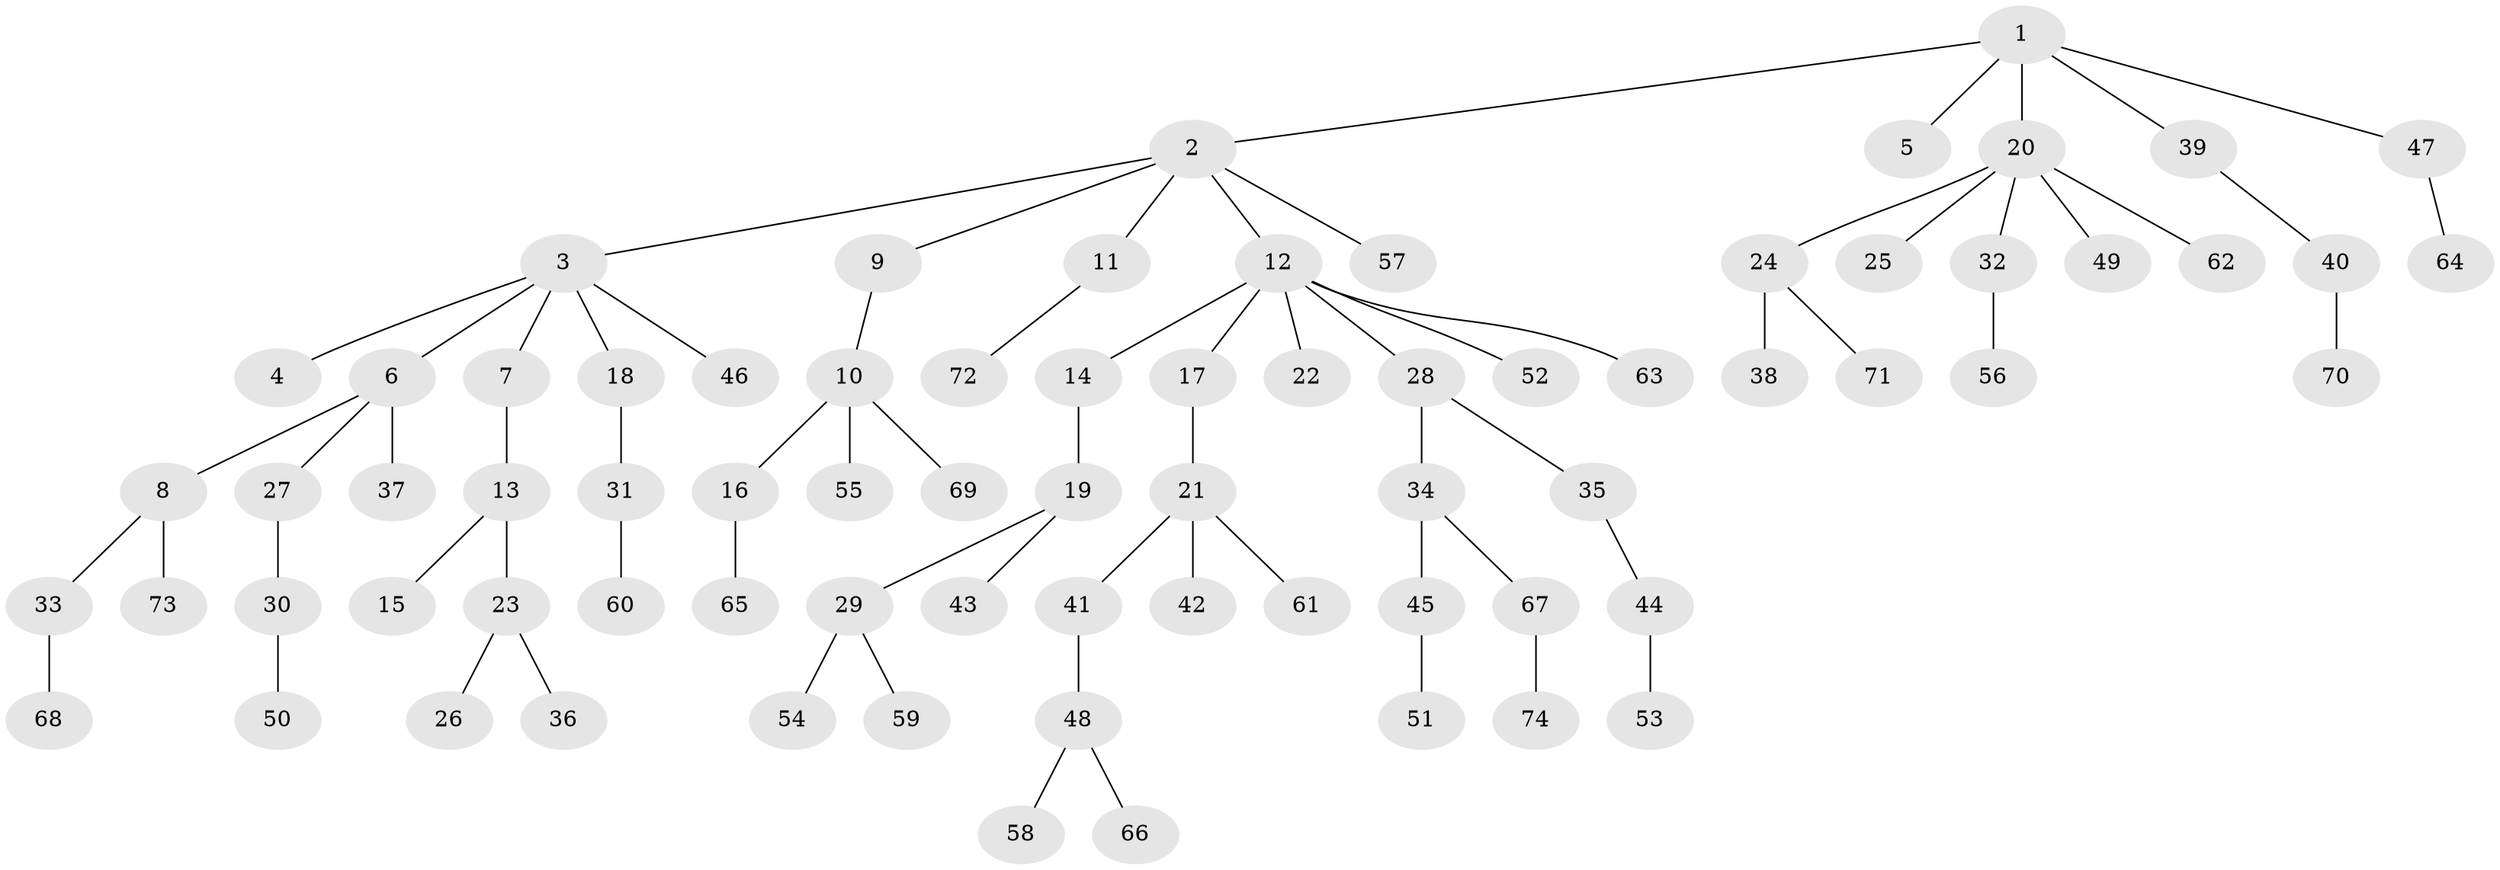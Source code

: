 // Generated by graph-tools (version 1.1) at 2025/11/02/27/25 16:11:27]
// undirected, 74 vertices, 73 edges
graph export_dot {
graph [start="1"]
  node [color=gray90,style=filled];
  1;
  2;
  3;
  4;
  5;
  6;
  7;
  8;
  9;
  10;
  11;
  12;
  13;
  14;
  15;
  16;
  17;
  18;
  19;
  20;
  21;
  22;
  23;
  24;
  25;
  26;
  27;
  28;
  29;
  30;
  31;
  32;
  33;
  34;
  35;
  36;
  37;
  38;
  39;
  40;
  41;
  42;
  43;
  44;
  45;
  46;
  47;
  48;
  49;
  50;
  51;
  52;
  53;
  54;
  55;
  56;
  57;
  58;
  59;
  60;
  61;
  62;
  63;
  64;
  65;
  66;
  67;
  68;
  69;
  70;
  71;
  72;
  73;
  74;
  1 -- 2;
  1 -- 5;
  1 -- 20;
  1 -- 39;
  1 -- 47;
  2 -- 3;
  2 -- 9;
  2 -- 11;
  2 -- 12;
  2 -- 57;
  3 -- 4;
  3 -- 6;
  3 -- 7;
  3 -- 18;
  3 -- 46;
  6 -- 8;
  6 -- 27;
  6 -- 37;
  7 -- 13;
  8 -- 33;
  8 -- 73;
  9 -- 10;
  10 -- 16;
  10 -- 55;
  10 -- 69;
  11 -- 72;
  12 -- 14;
  12 -- 17;
  12 -- 22;
  12 -- 28;
  12 -- 52;
  12 -- 63;
  13 -- 15;
  13 -- 23;
  14 -- 19;
  16 -- 65;
  17 -- 21;
  18 -- 31;
  19 -- 29;
  19 -- 43;
  20 -- 24;
  20 -- 25;
  20 -- 32;
  20 -- 49;
  20 -- 62;
  21 -- 41;
  21 -- 42;
  21 -- 61;
  23 -- 26;
  23 -- 36;
  24 -- 38;
  24 -- 71;
  27 -- 30;
  28 -- 34;
  28 -- 35;
  29 -- 54;
  29 -- 59;
  30 -- 50;
  31 -- 60;
  32 -- 56;
  33 -- 68;
  34 -- 45;
  34 -- 67;
  35 -- 44;
  39 -- 40;
  40 -- 70;
  41 -- 48;
  44 -- 53;
  45 -- 51;
  47 -- 64;
  48 -- 58;
  48 -- 66;
  67 -- 74;
}

